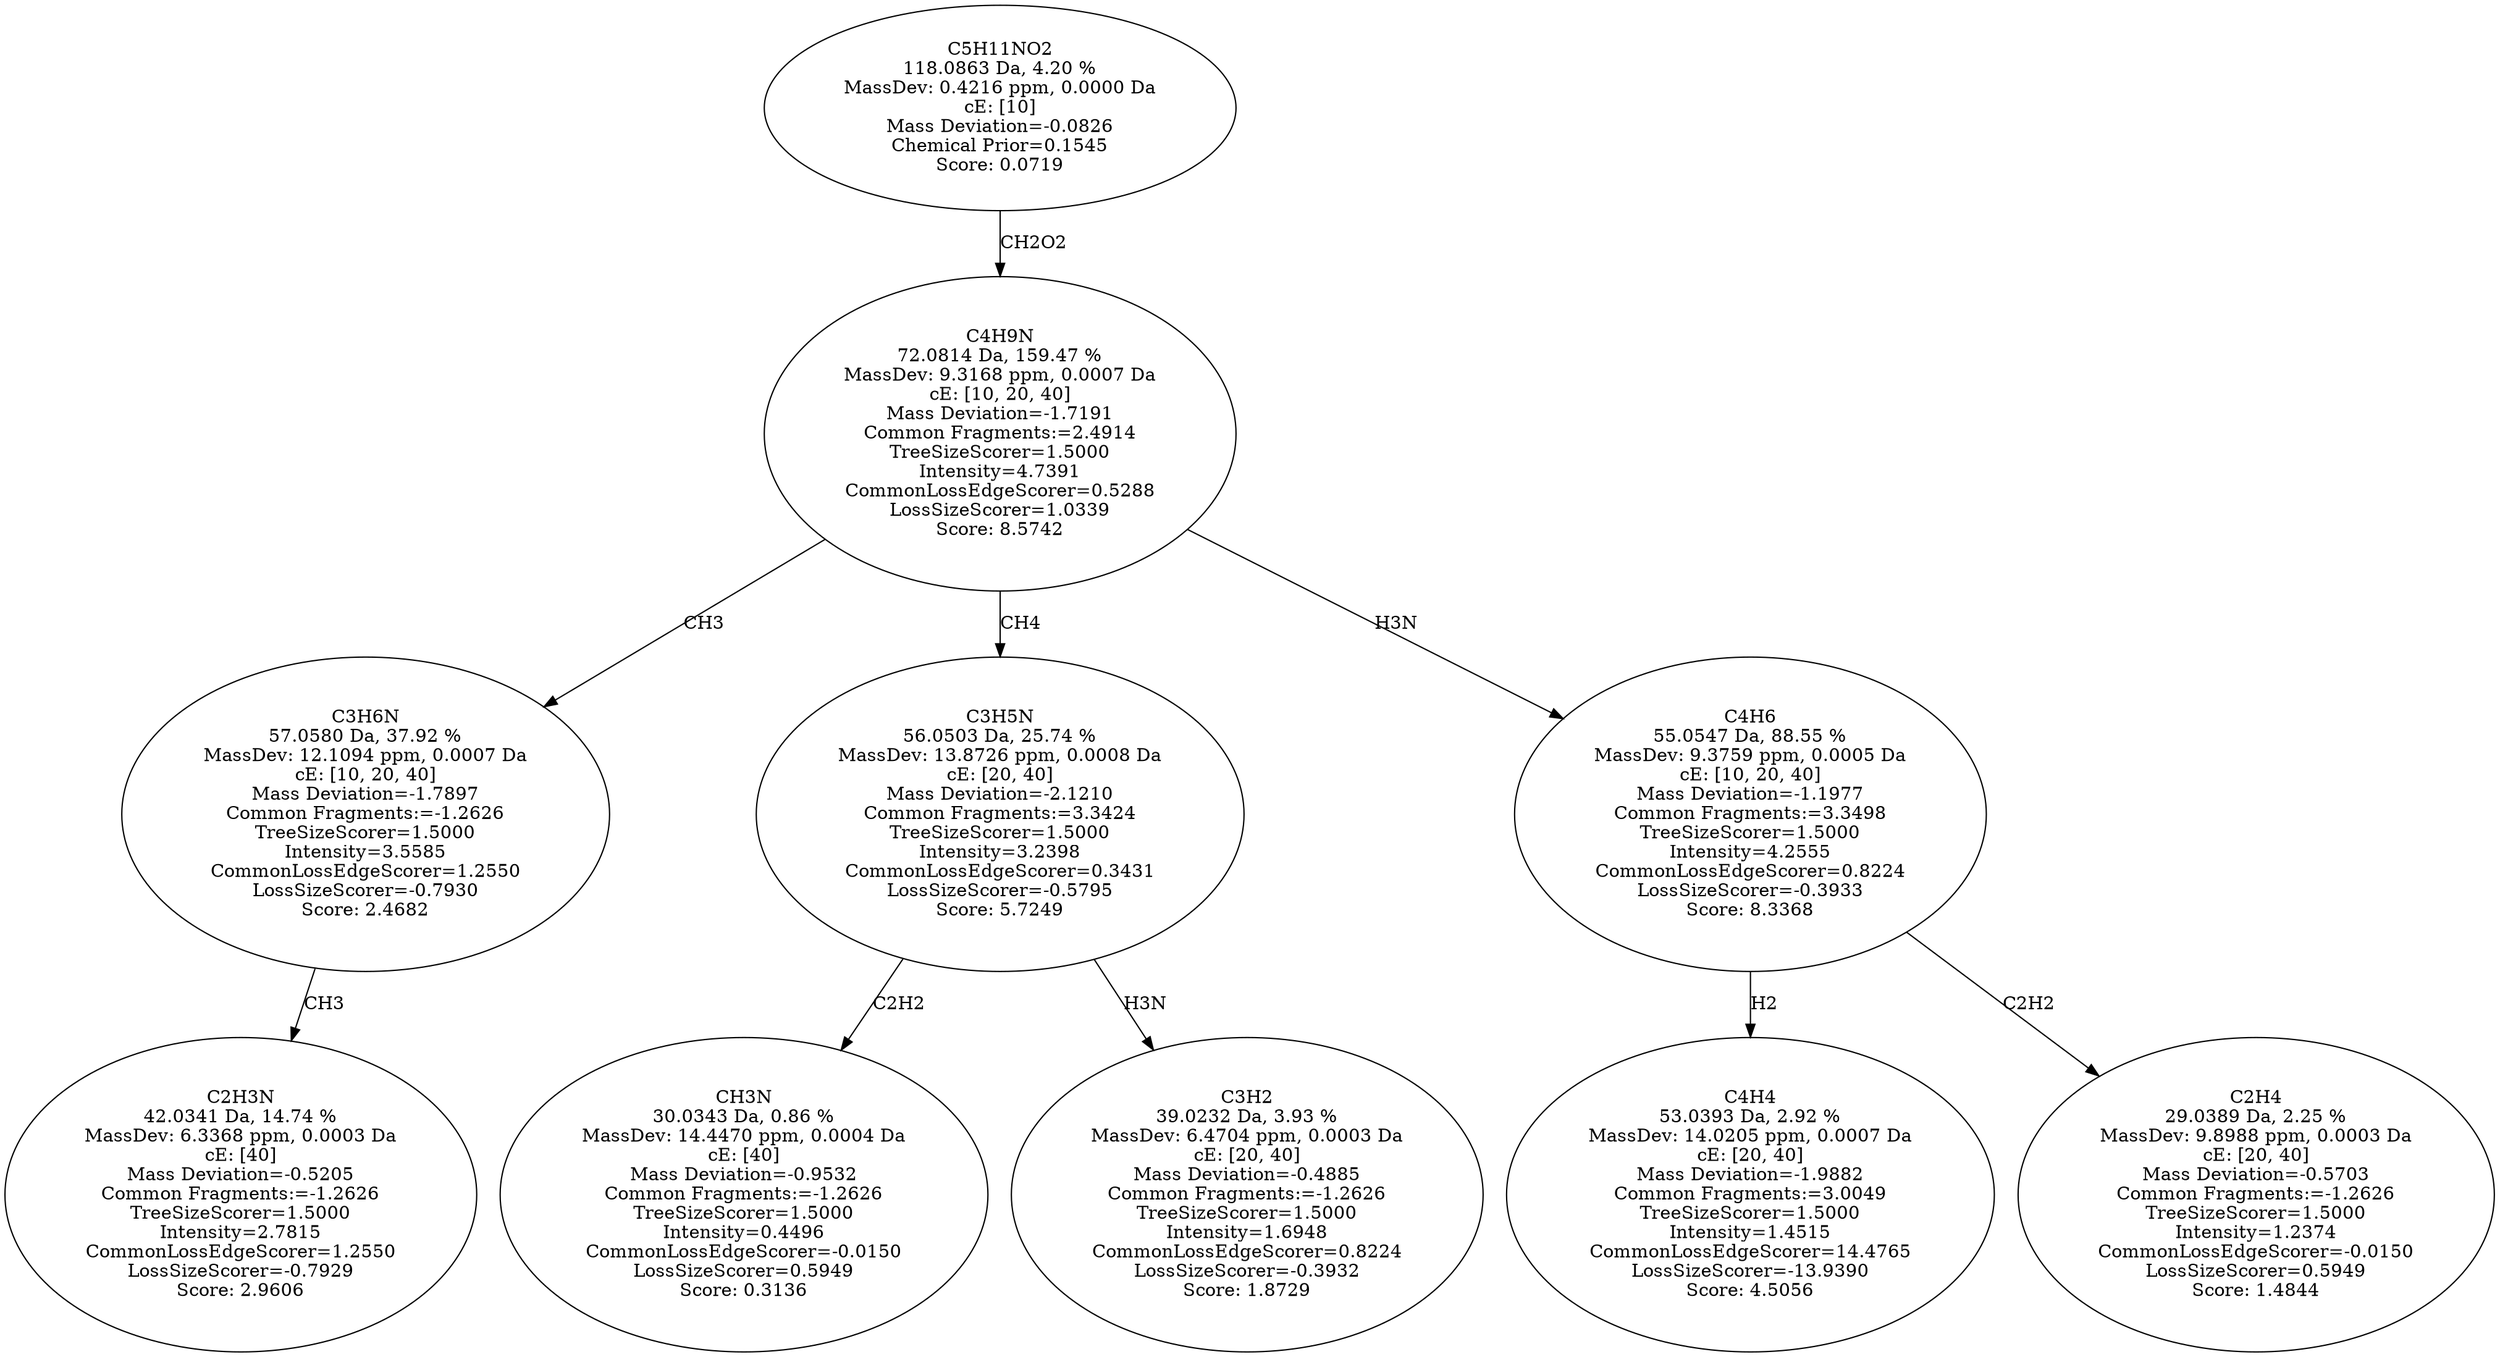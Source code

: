 strict digraph {
v1 [label="C2H3N\n42.0341 Da, 14.74 %\nMassDev: 6.3368 ppm, 0.0003 Da\ncE: [40]\nMass Deviation=-0.5205\nCommon Fragments:=-1.2626\nTreeSizeScorer=1.5000\nIntensity=2.7815\nCommonLossEdgeScorer=1.2550\nLossSizeScorer=-0.7929\nScore: 2.9606"];
v2 [label="C3H6N\n57.0580 Da, 37.92 %\nMassDev: 12.1094 ppm, 0.0007 Da\ncE: [10, 20, 40]\nMass Deviation=-1.7897\nCommon Fragments:=-1.2626\nTreeSizeScorer=1.5000\nIntensity=3.5585\nCommonLossEdgeScorer=1.2550\nLossSizeScorer=-0.7930\nScore: 2.4682"];
v3 [label="CH3N\n30.0343 Da, 0.86 %\nMassDev: 14.4470 ppm, 0.0004 Da\ncE: [40]\nMass Deviation=-0.9532\nCommon Fragments:=-1.2626\nTreeSizeScorer=1.5000\nIntensity=0.4496\nCommonLossEdgeScorer=-0.0150\nLossSizeScorer=0.5949\nScore: 0.3136"];
v4 [label="C3H2\n39.0232 Da, 3.93 %\nMassDev: 6.4704 ppm, 0.0003 Da\ncE: [20, 40]\nMass Deviation=-0.4885\nCommon Fragments:=-1.2626\nTreeSizeScorer=1.5000\nIntensity=1.6948\nCommonLossEdgeScorer=0.8224\nLossSizeScorer=-0.3932\nScore: 1.8729"];
v5 [label="C3H5N\n56.0503 Da, 25.74 %\nMassDev: 13.8726 ppm, 0.0008 Da\ncE: [20, 40]\nMass Deviation=-2.1210\nCommon Fragments:=3.3424\nTreeSizeScorer=1.5000\nIntensity=3.2398\nCommonLossEdgeScorer=0.3431\nLossSizeScorer=-0.5795\nScore: 5.7249"];
v6 [label="C4H4\n53.0393 Da, 2.92 %\nMassDev: 14.0205 ppm, 0.0007 Da\ncE: [20, 40]\nMass Deviation=-1.9882\nCommon Fragments:=3.0049\nTreeSizeScorer=1.5000\nIntensity=1.4515\nCommonLossEdgeScorer=14.4765\nLossSizeScorer=-13.9390\nScore: 4.5056"];
v7 [label="C2H4\n29.0389 Da, 2.25 %\nMassDev: 9.8988 ppm, 0.0003 Da\ncE: [20, 40]\nMass Deviation=-0.5703\nCommon Fragments:=-1.2626\nTreeSizeScorer=1.5000\nIntensity=1.2374\nCommonLossEdgeScorer=-0.0150\nLossSizeScorer=0.5949\nScore: 1.4844"];
v8 [label="C4H6\n55.0547 Da, 88.55 %\nMassDev: 9.3759 ppm, 0.0005 Da\ncE: [10, 20, 40]\nMass Deviation=-1.1977\nCommon Fragments:=3.3498\nTreeSizeScorer=1.5000\nIntensity=4.2555\nCommonLossEdgeScorer=0.8224\nLossSizeScorer=-0.3933\nScore: 8.3368"];
v9 [label="C4H9N\n72.0814 Da, 159.47 %\nMassDev: 9.3168 ppm, 0.0007 Da\ncE: [10, 20, 40]\nMass Deviation=-1.7191\nCommon Fragments:=2.4914\nTreeSizeScorer=1.5000\nIntensity=4.7391\nCommonLossEdgeScorer=0.5288\nLossSizeScorer=1.0339\nScore: 8.5742"];
v10 [label="C5H11NO2\n118.0863 Da, 4.20 %\nMassDev: 0.4216 ppm, 0.0000 Da\ncE: [10]\nMass Deviation=-0.0826\nChemical Prior=0.1545\nScore: 0.0719"];
v2 -> v1 [label="CH3"];
v9 -> v2 [label="CH3"];
v5 -> v3 [label="C2H2"];
v5 -> v4 [label="H3N"];
v9 -> v5 [label="CH4"];
v8 -> v6 [label="H2"];
v8 -> v7 [label="C2H2"];
v9 -> v8 [label="H3N"];
v10 -> v9 [label="CH2O2"];
}